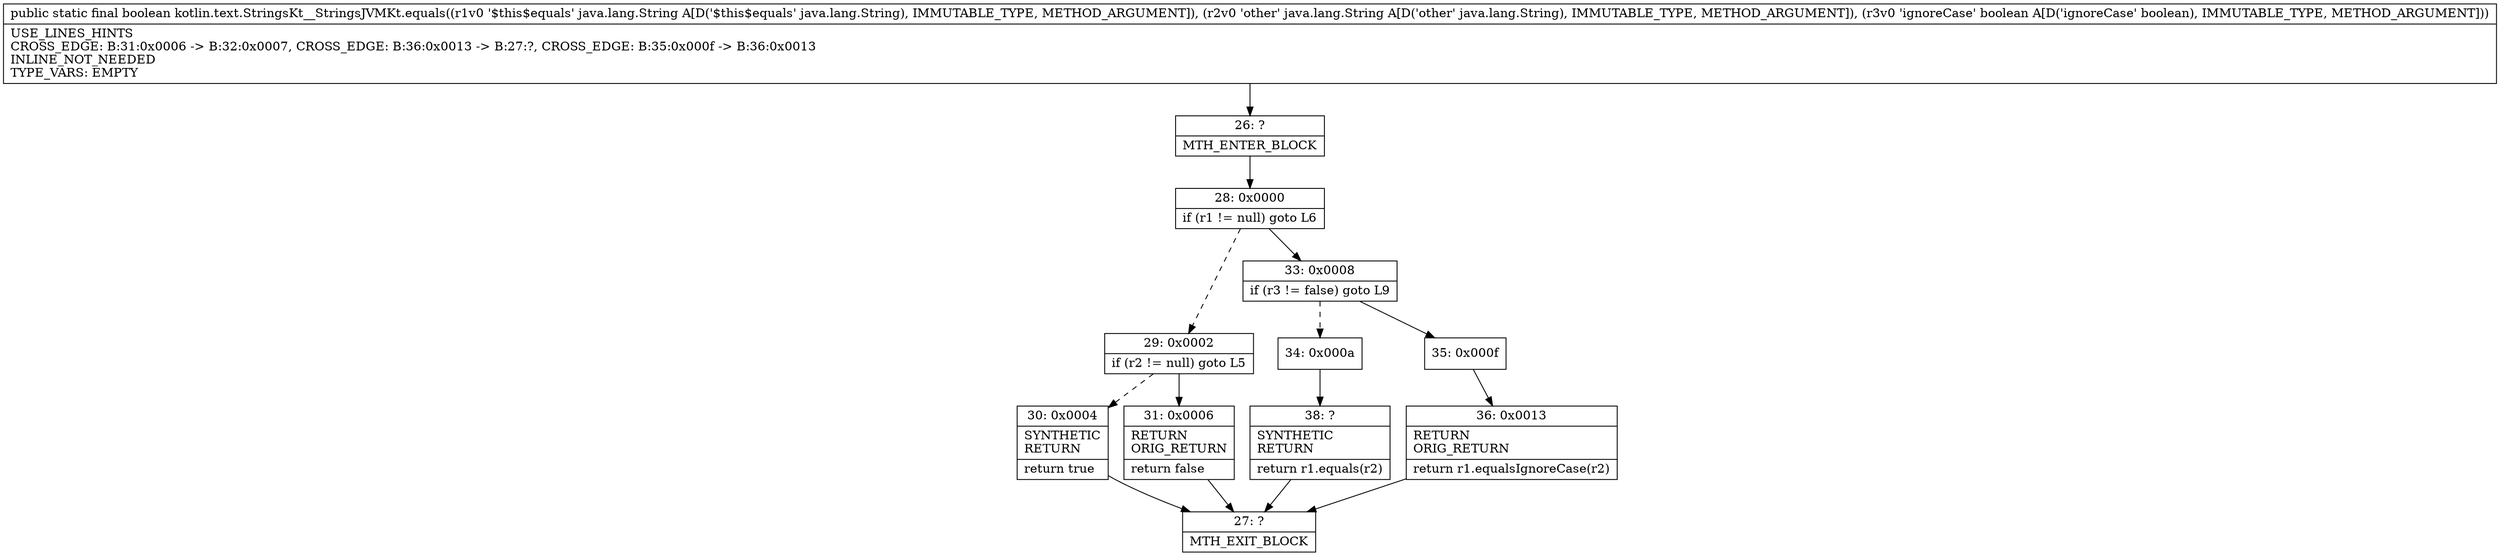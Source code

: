 digraph "CFG forkotlin.text.StringsKt__StringsJVMKt.equals(Ljava\/lang\/String;Ljava\/lang\/String;Z)Z" {
Node_26 [shape=record,label="{26\:\ ?|MTH_ENTER_BLOCK\l}"];
Node_28 [shape=record,label="{28\:\ 0x0000|if (r1 != null) goto L6\l}"];
Node_29 [shape=record,label="{29\:\ 0x0002|if (r2 != null) goto L5\l}"];
Node_30 [shape=record,label="{30\:\ 0x0004|SYNTHETIC\lRETURN\l|return true\l}"];
Node_27 [shape=record,label="{27\:\ ?|MTH_EXIT_BLOCK\l}"];
Node_31 [shape=record,label="{31\:\ 0x0006|RETURN\lORIG_RETURN\l|return false\l}"];
Node_33 [shape=record,label="{33\:\ 0x0008|if (r3 != false) goto L9\l}"];
Node_34 [shape=record,label="{34\:\ 0x000a}"];
Node_38 [shape=record,label="{38\:\ ?|SYNTHETIC\lRETURN\l|return r1.equals(r2)\l}"];
Node_35 [shape=record,label="{35\:\ 0x000f}"];
Node_36 [shape=record,label="{36\:\ 0x0013|RETURN\lORIG_RETURN\l|return r1.equalsIgnoreCase(r2)\l}"];
MethodNode[shape=record,label="{public static final boolean kotlin.text.StringsKt__StringsJVMKt.equals((r1v0 '$this$equals' java.lang.String A[D('$this$equals' java.lang.String), IMMUTABLE_TYPE, METHOD_ARGUMENT]), (r2v0 'other' java.lang.String A[D('other' java.lang.String), IMMUTABLE_TYPE, METHOD_ARGUMENT]), (r3v0 'ignoreCase' boolean A[D('ignoreCase' boolean), IMMUTABLE_TYPE, METHOD_ARGUMENT]))  | USE_LINES_HINTS\lCROSS_EDGE: B:31:0x0006 \-\> B:32:0x0007, CROSS_EDGE: B:36:0x0013 \-\> B:27:?, CROSS_EDGE: B:35:0x000f \-\> B:36:0x0013\lINLINE_NOT_NEEDED\lTYPE_VARS: EMPTY\l}"];
MethodNode -> Node_26;Node_26 -> Node_28;
Node_28 -> Node_29[style=dashed];
Node_28 -> Node_33;
Node_29 -> Node_30[style=dashed];
Node_29 -> Node_31;
Node_30 -> Node_27;
Node_31 -> Node_27;
Node_33 -> Node_34[style=dashed];
Node_33 -> Node_35;
Node_34 -> Node_38;
Node_38 -> Node_27;
Node_35 -> Node_36;
Node_36 -> Node_27;
}

